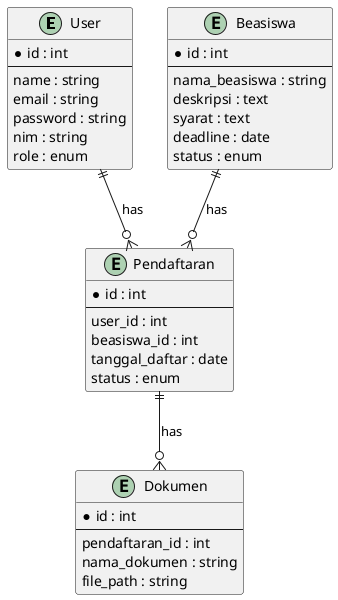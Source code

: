 @startuml rancangan_db
entity "User" {
  * id : int
  --
  name : string
  email : string
  password : string
  nim : string
  role : enum
}

entity "Beasiswa" {
  * id : int
  --
  nama_beasiswa : string
  deskripsi : text
  syarat : text
  deadline : date
  status : enum
}

entity "Pendaftaran" {
  * id : int
  --
  user_id : int
  beasiswa_id : int
  tanggal_daftar : date
  status : enum
}

entity "Dokumen" {
  * id : int
  --
  pendaftaran_id : int
  nama_dokumen : string
  file_path : string
}

User ||--o{ Pendaftaran : has
Beasiswa ||--o{ Pendaftaran : has
Pendaftaran ||--o{ Dokumen : has
@enduml